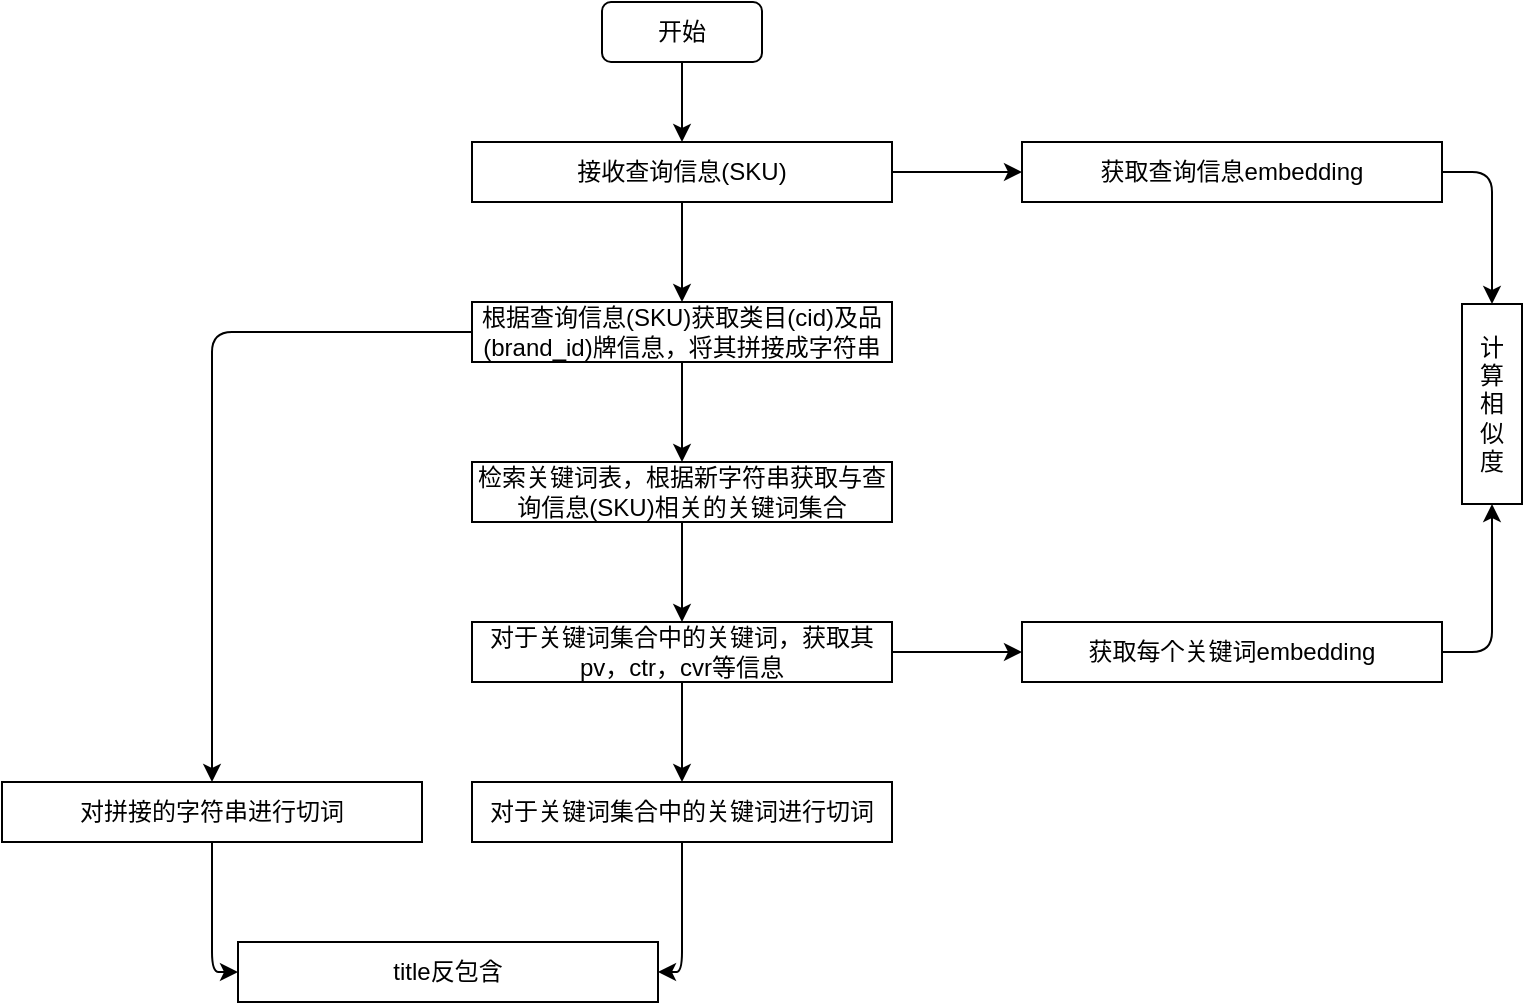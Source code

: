 <mxfile version="14.4.3" type="github"><diagram id="MQucHsyd5SLngMmXcey_" name="Page-1"><mxGraphModel dx="1426" dy="722" grid="1" gridSize="10" guides="1" tooltips="1" connect="1" arrows="1" fold="1" page="1" pageScale="1" pageWidth="827" pageHeight="1169" math="0" shadow="0"><root><mxCell id="0"/><mxCell id="1" parent="0"/><mxCell id="eAiWKubyIKp_Eu82q0j3-1" value="开始" style="rounded=1;whiteSpace=wrap;html=1;" vertex="1" parent="1"><mxGeometry x="320" y="80" width="80" height="30" as="geometry"/></mxCell><mxCell id="eAiWKubyIKp_Eu82q0j3-2" value="接收查询信息(SKU)" style="rounded=0;whiteSpace=wrap;html=1;" vertex="1" parent="1"><mxGeometry x="255" y="150" width="210" height="30" as="geometry"/></mxCell><mxCell id="eAiWKubyIKp_Eu82q0j3-4" value="根据查询信息(SKU)获取类目(cid)及品(brand_id)牌信息，将其拼接成字符串" style="rounded=0;whiteSpace=wrap;html=1;" vertex="1" parent="1"><mxGeometry x="255" y="230" width="210" height="30" as="geometry"/></mxCell><mxCell id="eAiWKubyIKp_Eu82q0j3-5" value="对于关键词集合中的关键词，获取其pv，ctr，cvr等信息" style="rounded=0;whiteSpace=wrap;html=1;" vertex="1" parent="1"><mxGeometry x="255" y="390" width="210" height="30" as="geometry"/></mxCell><mxCell id="eAiWKubyIKp_Eu82q0j3-6" value="" style="endArrow=classic;html=1;exitX=0.5;exitY=1;exitDx=0;exitDy=0;" edge="1" parent="1" source="eAiWKubyIKp_Eu82q0j3-1" target="eAiWKubyIKp_Eu82q0j3-2"><mxGeometry width="50" height="50" relative="1" as="geometry"><mxPoint x="390" y="400" as="sourcePoint"/><mxPoint x="440" y="350" as="targetPoint"/></mxGeometry></mxCell><mxCell id="eAiWKubyIKp_Eu82q0j3-8" value="" style="endArrow=classic;html=1;entryX=0.5;entryY=0;entryDx=0;entryDy=0;exitX=0.5;exitY=1;exitDx=0;exitDy=0;" edge="1" parent="1" source="eAiWKubyIKp_Eu82q0j3-2" target="eAiWKubyIKp_Eu82q0j3-4"><mxGeometry width="50" height="50" relative="1" as="geometry"><mxPoint x="370" y="240" as="sourcePoint"/><mxPoint x="370" y="160" as="targetPoint"/></mxGeometry></mxCell><mxCell id="eAiWKubyIKp_Eu82q0j3-11" value="检索关键词表，根据新字符串获取与查询信息(SKU)相关的关键词集合" style="rounded=0;whiteSpace=wrap;html=1;" vertex="1" parent="1"><mxGeometry x="255" y="310" width="210" height="30" as="geometry"/></mxCell><mxCell id="eAiWKubyIKp_Eu82q0j3-12" value="" style="endArrow=classic;html=1;entryX=0.5;entryY=0;entryDx=0;entryDy=0;exitX=0.5;exitY=1;exitDx=0;exitDy=0;" edge="1" parent="1" source="eAiWKubyIKp_Eu82q0j3-4" target="eAiWKubyIKp_Eu82q0j3-11"><mxGeometry width="50" height="50" relative="1" as="geometry"><mxPoint x="370" y="190" as="sourcePoint"/><mxPoint x="370" y="240" as="targetPoint"/></mxGeometry></mxCell><mxCell id="eAiWKubyIKp_Eu82q0j3-13" value="" style="endArrow=classic;html=1;exitX=0.5;exitY=1;exitDx=0;exitDy=0;entryX=0.5;entryY=0;entryDx=0;entryDy=0;" edge="1" parent="1" source="eAiWKubyIKp_Eu82q0j3-11" target="eAiWKubyIKp_Eu82q0j3-5"><mxGeometry width="50" height="50" relative="1" as="geometry"><mxPoint x="390" y="370" as="sourcePoint"/><mxPoint x="440" y="320" as="targetPoint"/></mxGeometry></mxCell><mxCell id="eAiWKubyIKp_Eu82q0j3-15" value="对拼接的字符串进行切词" style="rounded=0;whiteSpace=wrap;html=1;" vertex="1" parent="1"><mxGeometry x="20" y="470" width="210" height="30" as="geometry"/></mxCell><mxCell id="eAiWKubyIKp_Eu82q0j3-16" value="" style="endArrow=classic;html=1;entryX=0.5;entryY=0;entryDx=0;entryDy=0;exitX=0;exitY=0.5;exitDx=0;exitDy=0;" edge="1" parent="1" source="eAiWKubyIKp_Eu82q0j3-4" target="eAiWKubyIKp_Eu82q0j3-15"><mxGeometry width="50" height="50" relative="1" as="geometry"><mxPoint x="370" y="190" as="sourcePoint"/><mxPoint x="370" y="240" as="targetPoint"/><Array as="points"><mxPoint x="125" y="245"/></Array></mxGeometry></mxCell><mxCell id="eAiWKubyIKp_Eu82q0j3-17" value="对于关键词集合中的关键词进行切词" style="rounded=0;whiteSpace=wrap;html=1;" vertex="1" parent="1"><mxGeometry x="255" y="470" width="210" height="30" as="geometry"/></mxCell><mxCell id="eAiWKubyIKp_Eu82q0j3-18" value="获取查询信息embedding" style="rounded=0;whiteSpace=wrap;html=1;" vertex="1" parent="1"><mxGeometry x="530" y="150" width="210" height="30" as="geometry"/></mxCell><mxCell id="eAiWKubyIKp_Eu82q0j3-19" value="" style="endArrow=classic;html=1;exitX=1;exitY=0.5;exitDx=0;exitDy=0;entryX=0;entryY=0.5;entryDx=0;entryDy=0;" edge="1" parent="1" source="eAiWKubyIKp_Eu82q0j3-2" target="eAiWKubyIKp_Eu82q0j3-18"><mxGeometry width="50" height="50" relative="1" as="geometry"><mxPoint x="390" y="390" as="sourcePoint"/><mxPoint x="440" y="340" as="targetPoint"/></mxGeometry></mxCell><mxCell id="eAiWKubyIKp_Eu82q0j3-20" value="获取每个关键词embedding" style="rounded=0;whiteSpace=wrap;html=1;" vertex="1" parent="1"><mxGeometry x="530" y="390" width="210" height="30" as="geometry"/></mxCell><mxCell id="eAiWKubyIKp_Eu82q0j3-21" value="" style="endArrow=classic;html=1;exitX=1;exitY=0.5;exitDx=0;exitDy=0;entryX=0;entryY=0.5;entryDx=0;entryDy=0;" edge="1" parent="1" source="eAiWKubyIKp_Eu82q0j3-5" target="eAiWKubyIKp_Eu82q0j3-20"><mxGeometry width="50" height="50" relative="1" as="geometry"><mxPoint x="390" y="390" as="sourcePoint"/><mxPoint x="440" y="340" as="targetPoint"/></mxGeometry></mxCell><mxCell id="eAiWKubyIKp_Eu82q0j3-23" value="" style="endArrow=classic;html=1;exitX=0.5;exitY=1;exitDx=0;exitDy=0;entryX=0.5;entryY=0;entryDx=0;entryDy=0;" edge="1" parent="1" source="eAiWKubyIKp_Eu82q0j3-5" target="eAiWKubyIKp_Eu82q0j3-17"><mxGeometry width="50" height="50" relative="1" as="geometry"><mxPoint x="390" y="390" as="sourcePoint"/><mxPoint x="440" y="340" as="targetPoint"/></mxGeometry></mxCell><mxCell id="eAiWKubyIKp_Eu82q0j3-24" value="title反包含" style="rounded=0;whiteSpace=wrap;html=1;" vertex="1" parent="1"><mxGeometry x="138" y="550" width="210" height="30" as="geometry"/></mxCell><mxCell id="eAiWKubyIKp_Eu82q0j3-25" value="" style="endArrow=classic;html=1;exitX=0.5;exitY=1;exitDx=0;exitDy=0;entryX=1;entryY=0.5;entryDx=0;entryDy=0;" edge="1" parent="1" source="eAiWKubyIKp_Eu82q0j3-17" target="eAiWKubyIKp_Eu82q0j3-24"><mxGeometry width="50" height="50" relative="1" as="geometry"><mxPoint x="414" y="540" as="sourcePoint"/><mxPoint x="414" y="590" as="targetPoint"/><Array as="points"><mxPoint x="360" y="565"/></Array></mxGeometry></mxCell><mxCell id="eAiWKubyIKp_Eu82q0j3-26" value="" style="endArrow=classic;html=1;exitX=0.5;exitY=1;exitDx=0;exitDy=0;entryX=0;entryY=0.5;entryDx=0;entryDy=0;" edge="1" parent="1" source="eAiWKubyIKp_Eu82q0j3-15" target="eAiWKubyIKp_Eu82q0j3-24"><mxGeometry width="50" height="50" relative="1" as="geometry"><mxPoint x="390" y="390" as="sourcePoint"/><mxPoint x="440" y="340" as="targetPoint"/><Array as="points"><mxPoint x="125" y="565"/></Array></mxGeometry></mxCell><mxCell id="eAiWKubyIKp_Eu82q0j3-28" value="" style="endArrow=classic;html=1;exitX=1;exitY=0.5;exitDx=0;exitDy=0;entryX=0.5;entryY=0;entryDx=0;entryDy=0;" edge="1" parent="1" source="eAiWKubyIKp_Eu82q0j3-18" target="eAiWKubyIKp_Eu82q0j3-29"><mxGeometry width="50" height="50" relative="1" as="geometry"><mxPoint x="740" y="190" as="sourcePoint"/><mxPoint x="790" y="140" as="targetPoint"/><Array as="points"><mxPoint x="765" y="165"/></Array></mxGeometry></mxCell><mxCell id="eAiWKubyIKp_Eu82q0j3-29" value="计&lt;br&gt;算&lt;br&gt;相&lt;br&gt;似&lt;br&gt;度" style="rounded=0;whiteSpace=wrap;html=1;" vertex="1" parent="1"><mxGeometry x="750" y="231" width="30" height="100" as="geometry"/></mxCell><mxCell id="eAiWKubyIKp_Eu82q0j3-30" value="" style="endArrow=classic;html=1;exitX=1;exitY=0.5;exitDx=0;exitDy=0;entryX=0.5;entryY=1;entryDx=0;entryDy=0;" edge="1" parent="1" source="eAiWKubyIKp_Eu82q0j3-20" target="eAiWKubyIKp_Eu82q0j3-29"><mxGeometry width="50" height="50" relative="1" as="geometry"><mxPoint x="390" y="440" as="sourcePoint"/><mxPoint x="440" y="390" as="targetPoint"/><Array as="points"><mxPoint x="765" y="405"/></Array></mxGeometry></mxCell></root></mxGraphModel></diagram></mxfile>